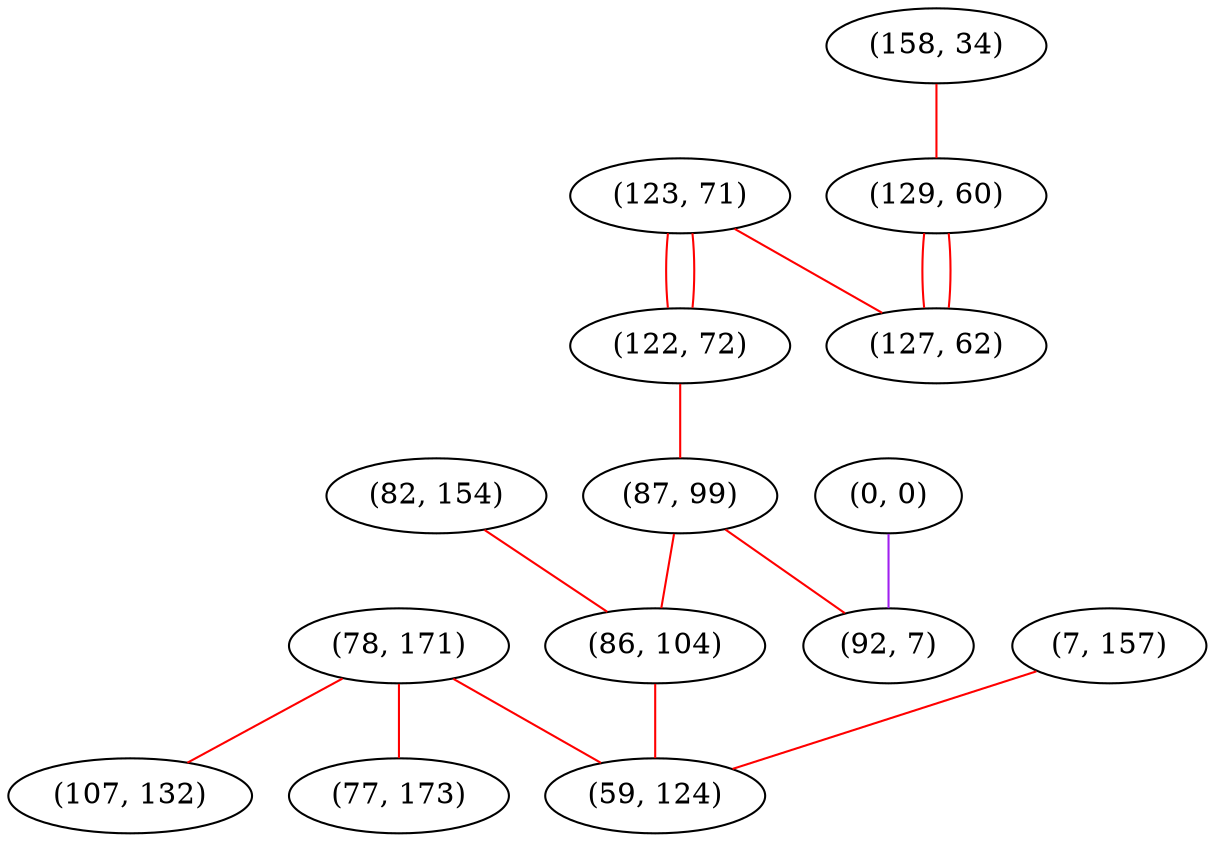 graph "" {
"(78, 171)";
"(123, 71)";
"(0, 0)";
"(107, 132)";
"(77, 173)";
"(122, 72)";
"(158, 34)";
"(82, 154)";
"(87, 99)";
"(86, 104)";
"(129, 60)";
"(92, 7)";
"(7, 157)";
"(59, 124)";
"(127, 62)";
"(78, 171)" -- "(107, 132)"  [color=red, key=0, weight=1];
"(78, 171)" -- "(59, 124)"  [color=red, key=0, weight=1];
"(78, 171)" -- "(77, 173)"  [color=red, key=0, weight=1];
"(123, 71)" -- "(122, 72)"  [color=red, key=0, weight=1];
"(123, 71)" -- "(122, 72)"  [color=red, key=1, weight=1];
"(123, 71)" -- "(127, 62)"  [color=red, key=0, weight=1];
"(0, 0)" -- "(92, 7)"  [color=purple, key=0, weight=4];
"(122, 72)" -- "(87, 99)"  [color=red, key=0, weight=1];
"(158, 34)" -- "(129, 60)"  [color=red, key=0, weight=1];
"(82, 154)" -- "(86, 104)"  [color=red, key=0, weight=1];
"(87, 99)" -- "(92, 7)"  [color=red, key=0, weight=1];
"(87, 99)" -- "(86, 104)"  [color=red, key=0, weight=1];
"(86, 104)" -- "(59, 124)"  [color=red, key=0, weight=1];
"(129, 60)" -- "(127, 62)"  [color=red, key=0, weight=1];
"(129, 60)" -- "(127, 62)"  [color=red, key=1, weight=1];
"(7, 157)" -- "(59, 124)"  [color=red, key=0, weight=1];
}
